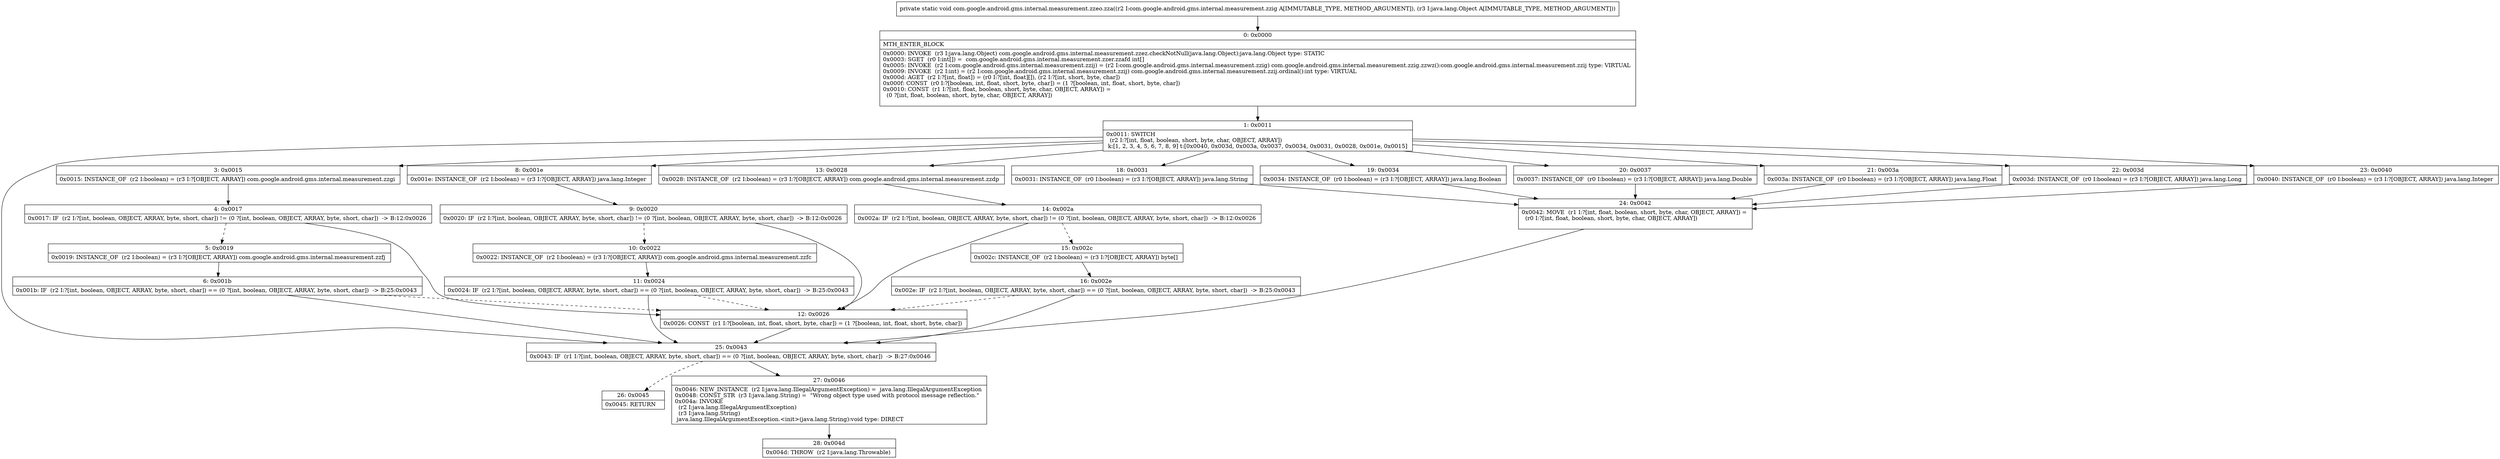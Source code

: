 digraph "CFG forcom.google.android.gms.internal.measurement.zzeo.zza(Lcom\/google\/android\/gms\/internal\/measurement\/zzig;Ljava\/lang\/Object;)V" {
Node_0 [shape=record,label="{0\:\ 0x0000|MTH_ENTER_BLOCK\l|0x0000: INVOKE  (r3 I:java.lang.Object) com.google.android.gms.internal.measurement.zzez.checkNotNull(java.lang.Object):java.lang.Object type: STATIC \l0x0003: SGET  (r0 I:int[]) =  com.google.android.gms.internal.measurement.zzer.zzafd int[] \l0x0005: INVOKE  (r2 I:com.google.android.gms.internal.measurement.zzij) = (r2 I:com.google.android.gms.internal.measurement.zzig) com.google.android.gms.internal.measurement.zzig.zzwz():com.google.android.gms.internal.measurement.zzij type: VIRTUAL \l0x0009: INVOKE  (r2 I:int) = (r2 I:com.google.android.gms.internal.measurement.zzij) com.google.android.gms.internal.measurement.zzij.ordinal():int type: VIRTUAL \l0x000d: AGET  (r2 I:?[int, float]) = (r0 I:?[int, float][]), (r2 I:?[int, short, byte, char]) \l0x000f: CONST  (r0 I:?[boolean, int, float, short, byte, char]) = (1 ?[boolean, int, float, short, byte, char]) \l0x0010: CONST  (r1 I:?[int, float, boolean, short, byte, char, OBJECT, ARRAY]) = \l  (0 ?[int, float, boolean, short, byte, char, OBJECT, ARRAY])\l \l}"];
Node_1 [shape=record,label="{1\:\ 0x0011|0x0011: SWITCH  \l  (r2 I:?[int, float, boolean, short, byte, char, OBJECT, ARRAY])\l k:[1, 2, 3, 4, 5, 6, 7, 8, 9] t:[0x0040, 0x003d, 0x003a, 0x0037, 0x0034, 0x0031, 0x0028, 0x001e, 0x0015] \l}"];
Node_3 [shape=record,label="{3\:\ 0x0015|0x0015: INSTANCE_OF  (r2 I:boolean) = (r3 I:?[OBJECT, ARRAY]) com.google.android.gms.internal.measurement.zzgi \l}"];
Node_4 [shape=record,label="{4\:\ 0x0017|0x0017: IF  (r2 I:?[int, boolean, OBJECT, ARRAY, byte, short, char]) != (0 ?[int, boolean, OBJECT, ARRAY, byte, short, char])  \-\> B:12:0x0026 \l}"];
Node_5 [shape=record,label="{5\:\ 0x0019|0x0019: INSTANCE_OF  (r2 I:boolean) = (r3 I:?[OBJECT, ARRAY]) com.google.android.gms.internal.measurement.zzfj \l}"];
Node_6 [shape=record,label="{6\:\ 0x001b|0x001b: IF  (r2 I:?[int, boolean, OBJECT, ARRAY, byte, short, char]) == (0 ?[int, boolean, OBJECT, ARRAY, byte, short, char])  \-\> B:25:0x0043 \l}"];
Node_8 [shape=record,label="{8\:\ 0x001e|0x001e: INSTANCE_OF  (r2 I:boolean) = (r3 I:?[OBJECT, ARRAY]) java.lang.Integer \l}"];
Node_9 [shape=record,label="{9\:\ 0x0020|0x0020: IF  (r2 I:?[int, boolean, OBJECT, ARRAY, byte, short, char]) != (0 ?[int, boolean, OBJECT, ARRAY, byte, short, char])  \-\> B:12:0x0026 \l}"];
Node_10 [shape=record,label="{10\:\ 0x0022|0x0022: INSTANCE_OF  (r2 I:boolean) = (r3 I:?[OBJECT, ARRAY]) com.google.android.gms.internal.measurement.zzfc \l}"];
Node_11 [shape=record,label="{11\:\ 0x0024|0x0024: IF  (r2 I:?[int, boolean, OBJECT, ARRAY, byte, short, char]) == (0 ?[int, boolean, OBJECT, ARRAY, byte, short, char])  \-\> B:25:0x0043 \l}"];
Node_12 [shape=record,label="{12\:\ 0x0026|0x0026: CONST  (r1 I:?[boolean, int, float, short, byte, char]) = (1 ?[boolean, int, float, short, byte, char]) \l}"];
Node_13 [shape=record,label="{13\:\ 0x0028|0x0028: INSTANCE_OF  (r2 I:boolean) = (r3 I:?[OBJECT, ARRAY]) com.google.android.gms.internal.measurement.zzdp \l}"];
Node_14 [shape=record,label="{14\:\ 0x002a|0x002a: IF  (r2 I:?[int, boolean, OBJECT, ARRAY, byte, short, char]) != (0 ?[int, boolean, OBJECT, ARRAY, byte, short, char])  \-\> B:12:0x0026 \l}"];
Node_15 [shape=record,label="{15\:\ 0x002c|0x002c: INSTANCE_OF  (r2 I:boolean) = (r3 I:?[OBJECT, ARRAY]) byte[] \l}"];
Node_16 [shape=record,label="{16\:\ 0x002e|0x002e: IF  (r2 I:?[int, boolean, OBJECT, ARRAY, byte, short, char]) == (0 ?[int, boolean, OBJECT, ARRAY, byte, short, char])  \-\> B:25:0x0043 \l}"];
Node_18 [shape=record,label="{18\:\ 0x0031|0x0031: INSTANCE_OF  (r0 I:boolean) = (r3 I:?[OBJECT, ARRAY]) java.lang.String \l}"];
Node_19 [shape=record,label="{19\:\ 0x0034|0x0034: INSTANCE_OF  (r0 I:boolean) = (r3 I:?[OBJECT, ARRAY]) java.lang.Boolean \l}"];
Node_20 [shape=record,label="{20\:\ 0x0037|0x0037: INSTANCE_OF  (r0 I:boolean) = (r3 I:?[OBJECT, ARRAY]) java.lang.Double \l}"];
Node_21 [shape=record,label="{21\:\ 0x003a|0x003a: INSTANCE_OF  (r0 I:boolean) = (r3 I:?[OBJECT, ARRAY]) java.lang.Float \l}"];
Node_22 [shape=record,label="{22\:\ 0x003d|0x003d: INSTANCE_OF  (r0 I:boolean) = (r3 I:?[OBJECT, ARRAY]) java.lang.Long \l}"];
Node_23 [shape=record,label="{23\:\ 0x0040|0x0040: INSTANCE_OF  (r0 I:boolean) = (r3 I:?[OBJECT, ARRAY]) java.lang.Integer \l}"];
Node_24 [shape=record,label="{24\:\ 0x0042|0x0042: MOVE  (r1 I:?[int, float, boolean, short, byte, char, OBJECT, ARRAY]) = \l  (r0 I:?[int, float, boolean, short, byte, char, OBJECT, ARRAY])\l \l}"];
Node_25 [shape=record,label="{25\:\ 0x0043|0x0043: IF  (r1 I:?[int, boolean, OBJECT, ARRAY, byte, short, char]) == (0 ?[int, boolean, OBJECT, ARRAY, byte, short, char])  \-\> B:27:0x0046 \l}"];
Node_26 [shape=record,label="{26\:\ 0x0045|0x0045: RETURN   \l}"];
Node_27 [shape=record,label="{27\:\ 0x0046|0x0046: NEW_INSTANCE  (r2 I:java.lang.IllegalArgumentException) =  java.lang.IllegalArgumentException \l0x0048: CONST_STR  (r3 I:java.lang.String) =  \"Wrong object type used with protocol message reflection.\" \l0x004a: INVOKE  \l  (r2 I:java.lang.IllegalArgumentException)\l  (r3 I:java.lang.String)\l java.lang.IllegalArgumentException.\<init\>(java.lang.String):void type: DIRECT \l}"];
Node_28 [shape=record,label="{28\:\ 0x004d|0x004d: THROW  (r2 I:java.lang.Throwable) \l}"];
MethodNode[shape=record,label="{private static void com.google.android.gms.internal.measurement.zzeo.zza((r2 I:com.google.android.gms.internal.measurement.zzig A[IMMUTABLE_TYPE, METHOD_ARGUMENT]), (r3 I:java.lang.Object A[IMMUTABLE_TYPE, METHOD_ARGUMENT])) }"];
MethodNode -> Node_0;
Node_0 -> Node_1;
Node_1 -> Node_3;
Node_1 -> Node_8;
Node_1 -> Node_13;
Node_1 -> Node_18;
Node_1 -> Node_19;
Node_1 -> Node_20;
Node_1 -> Node_21;
Node_1 -> Node_22;
Node_1 -> Node_23;
Node_1 -> Node_25;
Node_3 -> Node_4;
Node_4 -> Node_5[style=dashed];
Node_4 -> Node_12;
Node_5 -> Node_6;
Node_6 -> Node_25;
Node_6 -> Node_12[style=dashed];
Node_8 -> Node_9;
Node_9 -> Node_10[style=dashed];
Node_9 -> Node_12;
Node_10 -> Node_11;
Node_11 -> Node_12[style=dashed];
Node_11 -> Node_25;
Node_12 -> Node_25;
Node_13 -> Node_14;
Node_14 -> Node_12;
Node_14 -> Node_15[style=dashed];
Node_15 -> Node_16;
Node_16 -> Node_25;
Node_16 -> Node_12[style=dashed];
Node_18 -> Node_24;
Node_19 -> Node_24;
Node_20 -> Node_24;
Node_21 -> Node_24;
Node_22 -> Node_24;
Node_23 -> Node_24;
Node_24 -> Node_25;
Node_25 -> Node_26[style=dashed];
Node_25 -> Node_27;
Node_27 -> Node_28;
}

